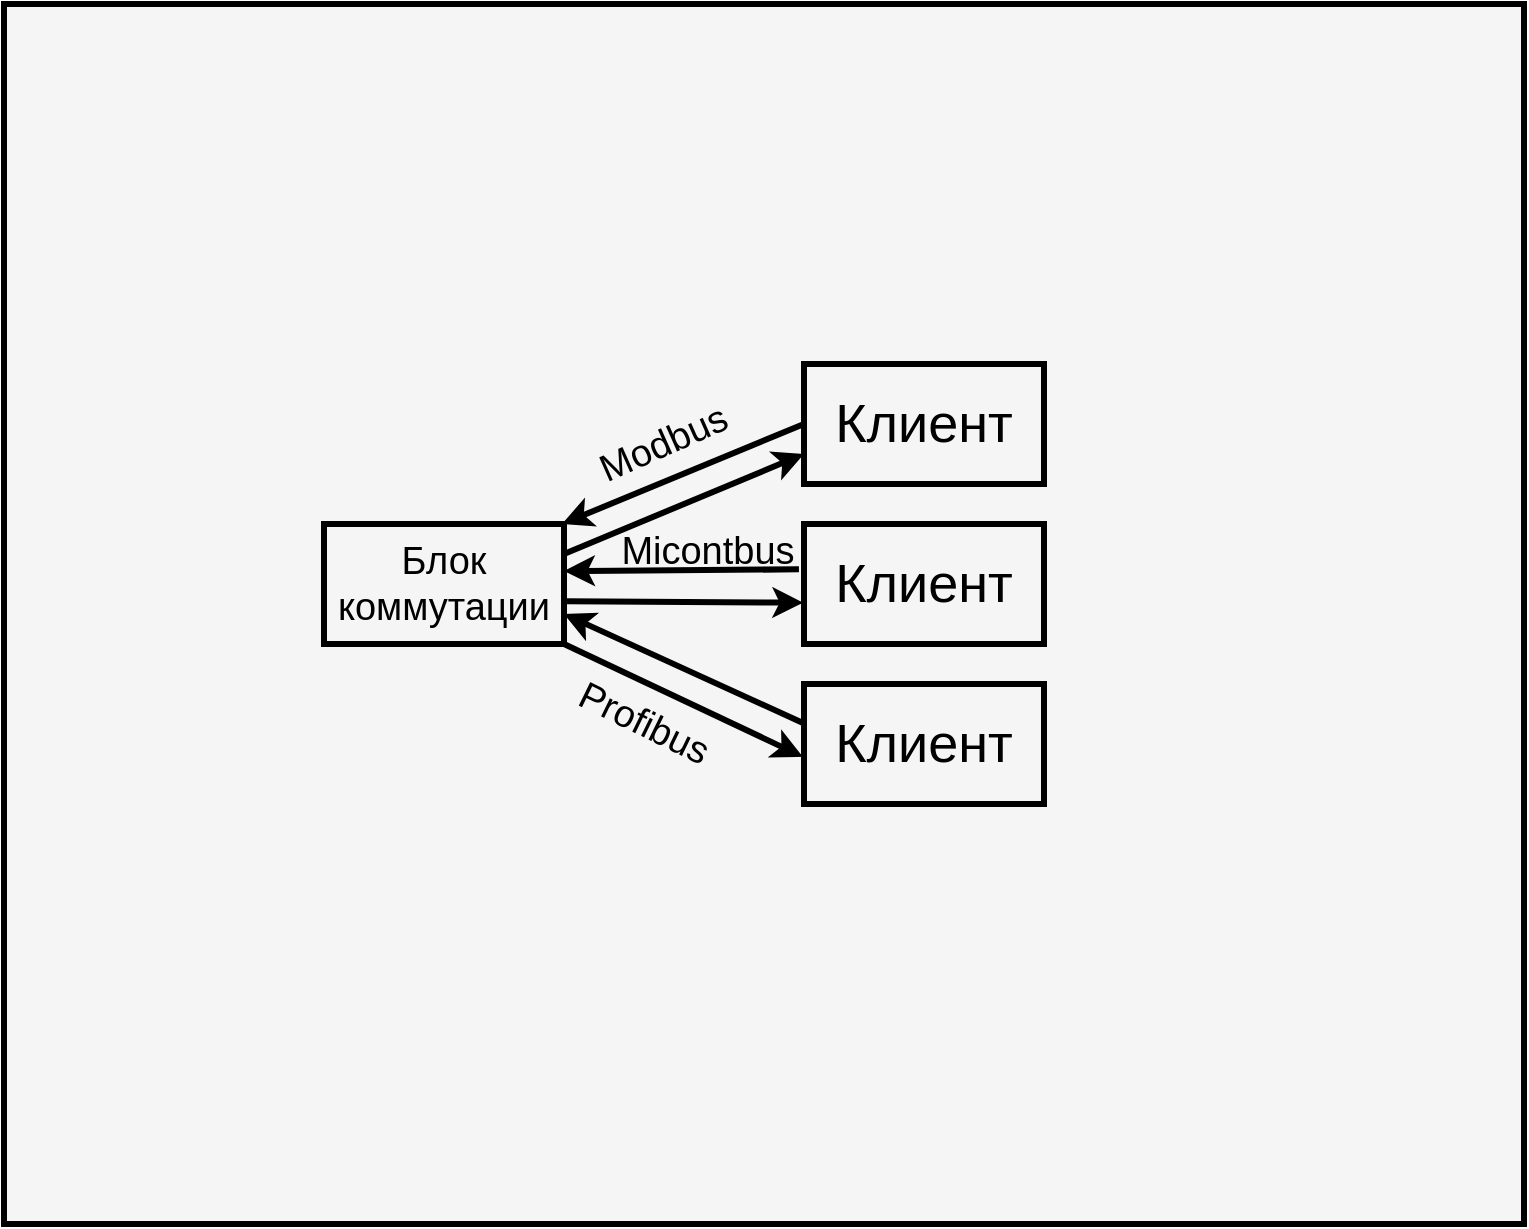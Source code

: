 <mxfile>
    <diagram id="vJ7ydH46MOblnT7fgSfL" name="Страница 1">
        <mxGraphModel dx="1657" dy="644" grid="1" gridSize="10" guides="1" tooltips="1" connect="1" arrows="1" fold="1" page="1" pageScale="1" pageWidth="850" pageHeight="1100" math="0" shadow="0">
            <root>
                <mxCell id="0"/>
                <mxCell id="1" parent="0"/>
                <mxCell id="2" value="" style="rounded=0;whiteSpace=wrap;html=1;fillColor=#f5f5f5;fontColor=#333333;strokeColor=#000000;strokeWidth=3;" parent="1" vertex="1">
                    <mxGeometry y="50" width="760" height="610" as="geometry"/>
                </mxCell>
                <mxCell id="3" value="" style="rounded=0;whiteSpace=wrap;html=1;fillColor=#f5f5f5;fontColor=#333333;strokeColor=#000000;strokeWidth=3;" parent="1" vertex="1">
                    <mxGeometry x="400" y="230" width="120" height="60" as="geometry"/>
                </mxCell>
                <mxCell id="5" value="" style="rounded=0;whiteSpace=wrap;html=1;fillColor=#f5f5f5;fontColor=#333333;strokeColor=#000000;strokeWidth=3;" parent="1" vertex="1">
                    <mxGeometry x="160" y="310" width="120" height="60" as="geometry"/>
                </mxCell>
                <mxCell id="15" value="&lt;font style=&quot;font-size: 19px;&quot;&gt;Блок коммутации&lt;/font&gt;" style="text;html=1;align=center;verticalAlign=middle;whiteSpace=wrap;rounded=0;strokeWidth=3;fontFamily=Helvetica;fontSize=11;fontColor=#000000;" parent="1" vertex="1">
                    <mxGeometry x="160" y="310" width="120" height="60" as="geometry"/>
                </mxCell>
                <mxCell id="16" value="" style="edgeStyle=none;shape=connector;rounded=1;html=1;labelBackgroundColor=default;strokeColor=#000000;strokeWidth=3;fontFamily=Helvetica;fontSize=11;fontColor=default;endArrow=none;exitX=0;exitY=0.75;exitDx=0;exitDy=0;entryX=1;entryY=0.25;entryDx=0;entryDy=0;endFill=0;startArrow=classic;startFill=1;" edge="1" parent="1" source="3" target="15">
                    <mxGeometry relative="1" as="geometry">
                        <mxPoint x="398.8" y="296.38" as="sourcePoint"/>
                        <mxPoint x="279.4" y="339.78" as="targetPoint"/>
                    </mxGeometry>
                </mxCell>
                <mxCell id="17" value="" style="edgeStyle=none;shape=connector;rounded=1;html=1;labelBackgroundColor=default;strokeColor=#000000;strokeWidth=3;fontFamily=Helvetica;fontSize=11;fontColor=default;endArrow=classic;exitX=0;exitY=0.5;exitDx=0;exitDy=0;" edge="1" parent="1" source="3">
                    <mxGeometry relative="1" as="geometry">
                        <mxPoint x="400.0" y="280.0" as="sourcePoint"/>
                        <mxPoint x="279" y="310" as="targetPoint"/>
                    </mxGeometry>
                </mxCell>
                <mxCell id="20" value="" style="rounded=0;whiteSpace=wrap;html=1;fillColor=#f5f5f5;fontColor=#333333;strokeColor=#000000;strokeWidth=3;" vertex="1" parent="1">
                    <mxGeometry x="400" y="390" width="120" height="60" as="geometry"/>
                </mxCell>
                <mxCell id="21" value="" style="rounded=0;whiteSpace=wrap;html=1;fillColor=#f5f5f5;fontColor=#333333;strokeColor=#000000;strokeWidth=3;" vertex="1" parent="1">
                    <mxGeometry x="400" y="310" width="120" height="60" as="geometry"/>
                </mxCell>
                <mxCell id="23" value="" style="edgeStyle=none;shape=connector;rounded=1;html=1;labelBackgroundColor=default;strokeColor=#000000;strokeWidth=3;fontFamily=Helvetica;fontSize=11;fontColor=default;endArrow=none;exitX=-0.005;exitY=0.61;exitDx=0;exitDy=0;entryX=1;entryY=1;entryDx=0;entryDy=0;exitPerimeter=0;endFill=0;startArrow=classic;startFill=1;" edge="1" parent="1" target="15">
                    <mxGeometry relative="1" as="geometry">
                        <mxPoint x="399.4" y="426.38" as="sourcePoint"/>
                        <mxPoint x="280.0" y="469.78" as="targetPoint"/>
                    </mxGeometry>
                </mxCell>
                <mxCell id="24" value="" style="edgeStyle=none;shape=connector;rounded=1;html=1;labelBackgroundColor=default;strokeColor=#000000;strokeWidth=3;fontFamily=Helvetica;fontSize=11;fontColor=default;endArrow=classic;exitX=0.005;exitY=0.337;exitDx=0;exitDy=0;exitPerimeter=0;entryX=1;entryY=0.75;entryDx=0;entryDy=0;" edge="1" parent="1" target="15">
                    <mxGeometry relative="1" as="geometry">
                        <mxPoint x="400.6" y="410.0" as="sourcePoint"/>
                        <mxPoint x="280.0" y="451.78" as="targetPoint"/>
                    </mxGeometry>
                </mxCell>
                <mxCell id="27" value="&lt;font style=&quot;font-size: 27px;&quot;&gt;Клиент&lt;/font&gt;" style="text;html=1;align=center;verticalAlign=middle;whiteSpace=wrap;rounded=0;strokeWidth=3;fontFamily=Helvetica;fontSize=11;fontColor=#000000;" vertex="1" parent="1">
                    <mxGeometry x="400" y="230" width="120" height="60" as="geometry"/>
                </mxCell>
                <mxCell id="28" value="" style="edgeStyle=none;shape=connector;rounded=1;html=1;labelBackgroundColor=default;strokeColor=#000000;strokeWidth=3;fontFamily=Helvetica;fontSize=11;fontColor=default;endArrow=none;exitX=-0.003;exitY=0.656;exitDx=0;exitDy=0;entryX=1.009;entryY=0.643;entryDx=0;entryDy=0;endFill=0;startArrow=classic;startFill=1;exitPerimeter=0;entryPerimeter=0;" edge="1" parent="1" source="21" target="15">
                    <mxGeometry relative="1" as="geometry">
                        <mxPoint x="400" y="300" as="sourcePoint"/>
                        <mxPoint x="280.0" y="350" as="targetPoint"/>
                    </mxGeometry>
                </mxCell>
                <mxCell id="29" value="" style="edgeStyle=none;shape=connector;rounded=1;html=1;labelBackgroundColor=default;strokeColor=#000000;strokeWidth=3;fontFamily=Helvetica;fontSize=11;fontColor=default;endArrow=classic;exitX=0.004;exitY=0.378;exitDx=0;exitDy=0;exitPerimeter=0;entryX=1.025;entryY=0.392;entryDx=0;entryDy=0;entryPerimeter=0;" edge="1" parent="1">
                    <mxGeometry relative="1" as="geometry">
                        <mxPoint x="397.48" y="332.68" as="sourcePoint"/>
                        <mxPoint x="280" y="333.52" as="targetPoint"/>
                    </mxGeometry>
                </mxCell>
                <mxCell id="30" value="&lt;font style=&quot;font-size: 27px;&quot;&gt;Клиент&lt;/font&gt;" style="text;html=1;align=center;verticalAlign=middle;whiteSpace=wrap;rounded=0;strokeWidth=3;fontFamily=Helvetica;fontSize=11;fontColor=#000000;" vertex="1" parent="1">
                    <mxGeometry x="400" y="310" width="120" height="60" as="geometry"/>
                </mxCell>
                <mxCell id="31" value="&lt;font style=&quot;font-size: 27px;&quot;&gt;Клиент&lt;/font&gt;" style="text;html=1;align=center;verticalAlign=middle;whiteSpace=wrap;rounded=0;strokeWidth=3;fontFamily=Helvetica;fontSize=11;fontColor=#000000;" vertex="1" parent="1">
                    <mxGeometry x="400" y="390" width="120" height="60" as="geometry"/>
                </mxCell>
                <mxCell id="32" value="&lt;font style=&quot;font-size: 19px;&quot;&gt;Modbus&lt;/font&gt;" style="text;html=1;align=center;verticalAlign=middle;whiteSpace=wrap;rounded=0;strokeWidth=3;fontFamily=Helvetica;fontSize=11;fontColor=#000000;rotation=336;" vertex="1" parent="1">
                    <mxGeometry x="270" y="240" width="120" height="60" as="geometry"/>
                </mxCell>
                <mxCell id="33" value="&lt;font style=&quot;font-size: 19px;&quot;&gt;Profibus&lt;/font&gt;" style="text;html=1;align=center;verticalAlign=middle;whiteSpace=wrap;rounded=0;strokeWidth=3;fontFamily=Helvetica;fontSize=11;fontColor=#000000;rotation=26;" vertex="1" parent="1">
                    <mxGeometry x="260" y="380" width="120" height="60" as="geometry"/>
                </mxCell>
                <mxCell id="34" value="&lt;font style=&quot;font-size: 19px;&quot;&gt;Micontbus&lt;br&gt;&lt;/font&gt;" style="text;html=1;align=center;verticalAlign=middle;whiteSpace=wrap;rounded=0;strokeWidth=3;fontFamily=Helvetica;fontSize=11;fontColor=#000000;rotation=0;" vertex="1" parent="1">
                    <mxGeometry x="292" y="294" width="120" height="60" as="geometry"/>
                </mxCell>
            </root>
        </mxGraphModel>
    </diagram>
</mxfile>